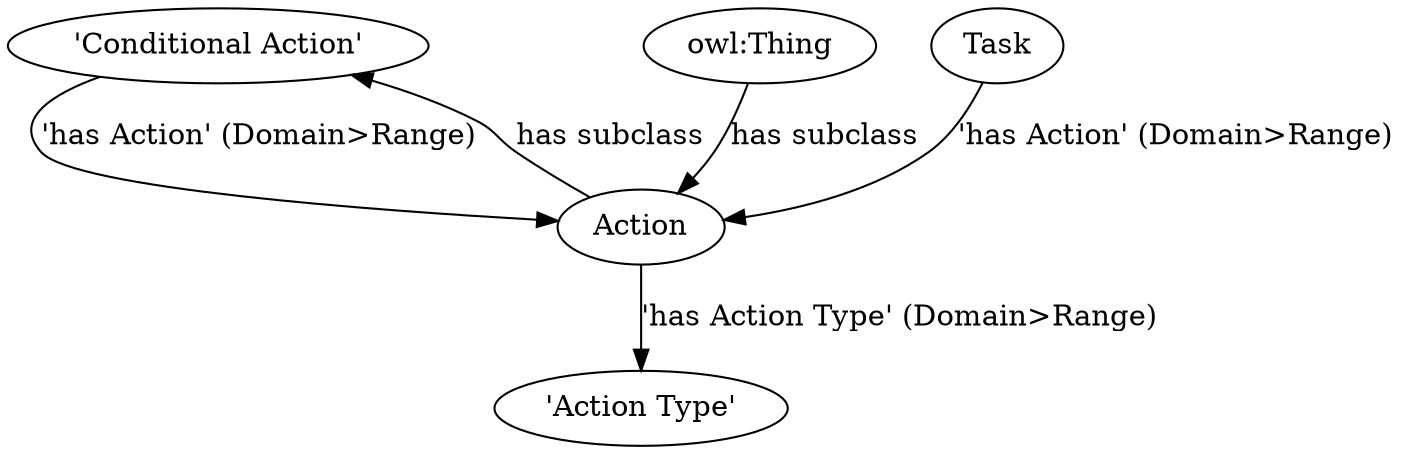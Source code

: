 digraph g {
	"'Conditional Action'" -> "Action" [label="'has Action' (Domain>Range)"]
	"owl:Thing" -> "Action" [label="has subclass"]
	"Task" -> "Action" [label="'has Action' (Domain>Range)"]
	"Action" -> "'Conditional Action'" [label="has subclass"]
	"Action" -> "'Action Type'" [label="'has Action Type' (Domain>Range)"]
}
